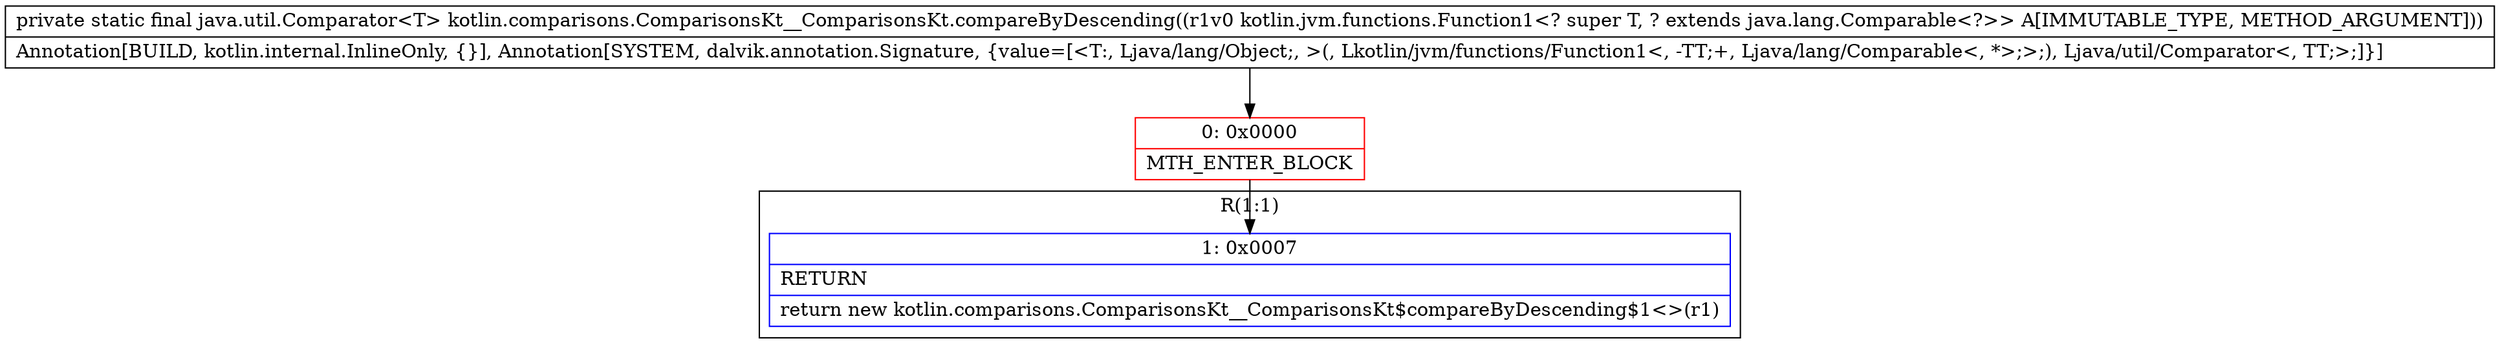 digraph "CFG forkotlin.comparisons.ComparisonsKt__ComparisonsKt.compareByDescending(Lkotlin\/jvm\/functions\/Function1;)Ljava\/util\/Comparator;" {
subgraph cluster_Region_875404125 {
label = "R(1:1)";
node [shape=record,color=blue];
Node_1 [shape=record,label="{1\:\ 0x0007|RETURN\l|return new kotlin.comparisons.ComparisonsKt__ComparisonsKt$compareByDescending$1\<\>(r1)\l}"];
}
Node_0 [shape=record,color=red,label="{0\:\ 0x0000|MTH_ENTER_BLOCK\l}"];
MethodNode[shape=record,label="{private static final java.util.Comparator\<T\> kotlin.comparisons.ComparisonsKt__ComparisonsKt.compareByDescending((r1v0 kotlin.jvm.functions.Function1\<? super T, ? extends java.lang.Comparable\<?\>\> A[IMMUTABLE_TYPE, METHOD_ARGUMENT]))  | Annotation[BUILD, kotlin.internal.InlineOnly, \{\}], Annotation[SYSTEM, dalvik.annotation.Signature, \{value=[\<T:, Ljava\/lang\/Object;, \>(, Lkotlin\/jvm\/functions\/Function1\<, \-TT;+, Ljava\/lang\/Comparable\<, *\>;\>;), Ljava\/util\/Comparator\<, TT;\>;]\}]\l}"];
MethodNode -> Node_0;
Node_0 -> Node_1;
}

